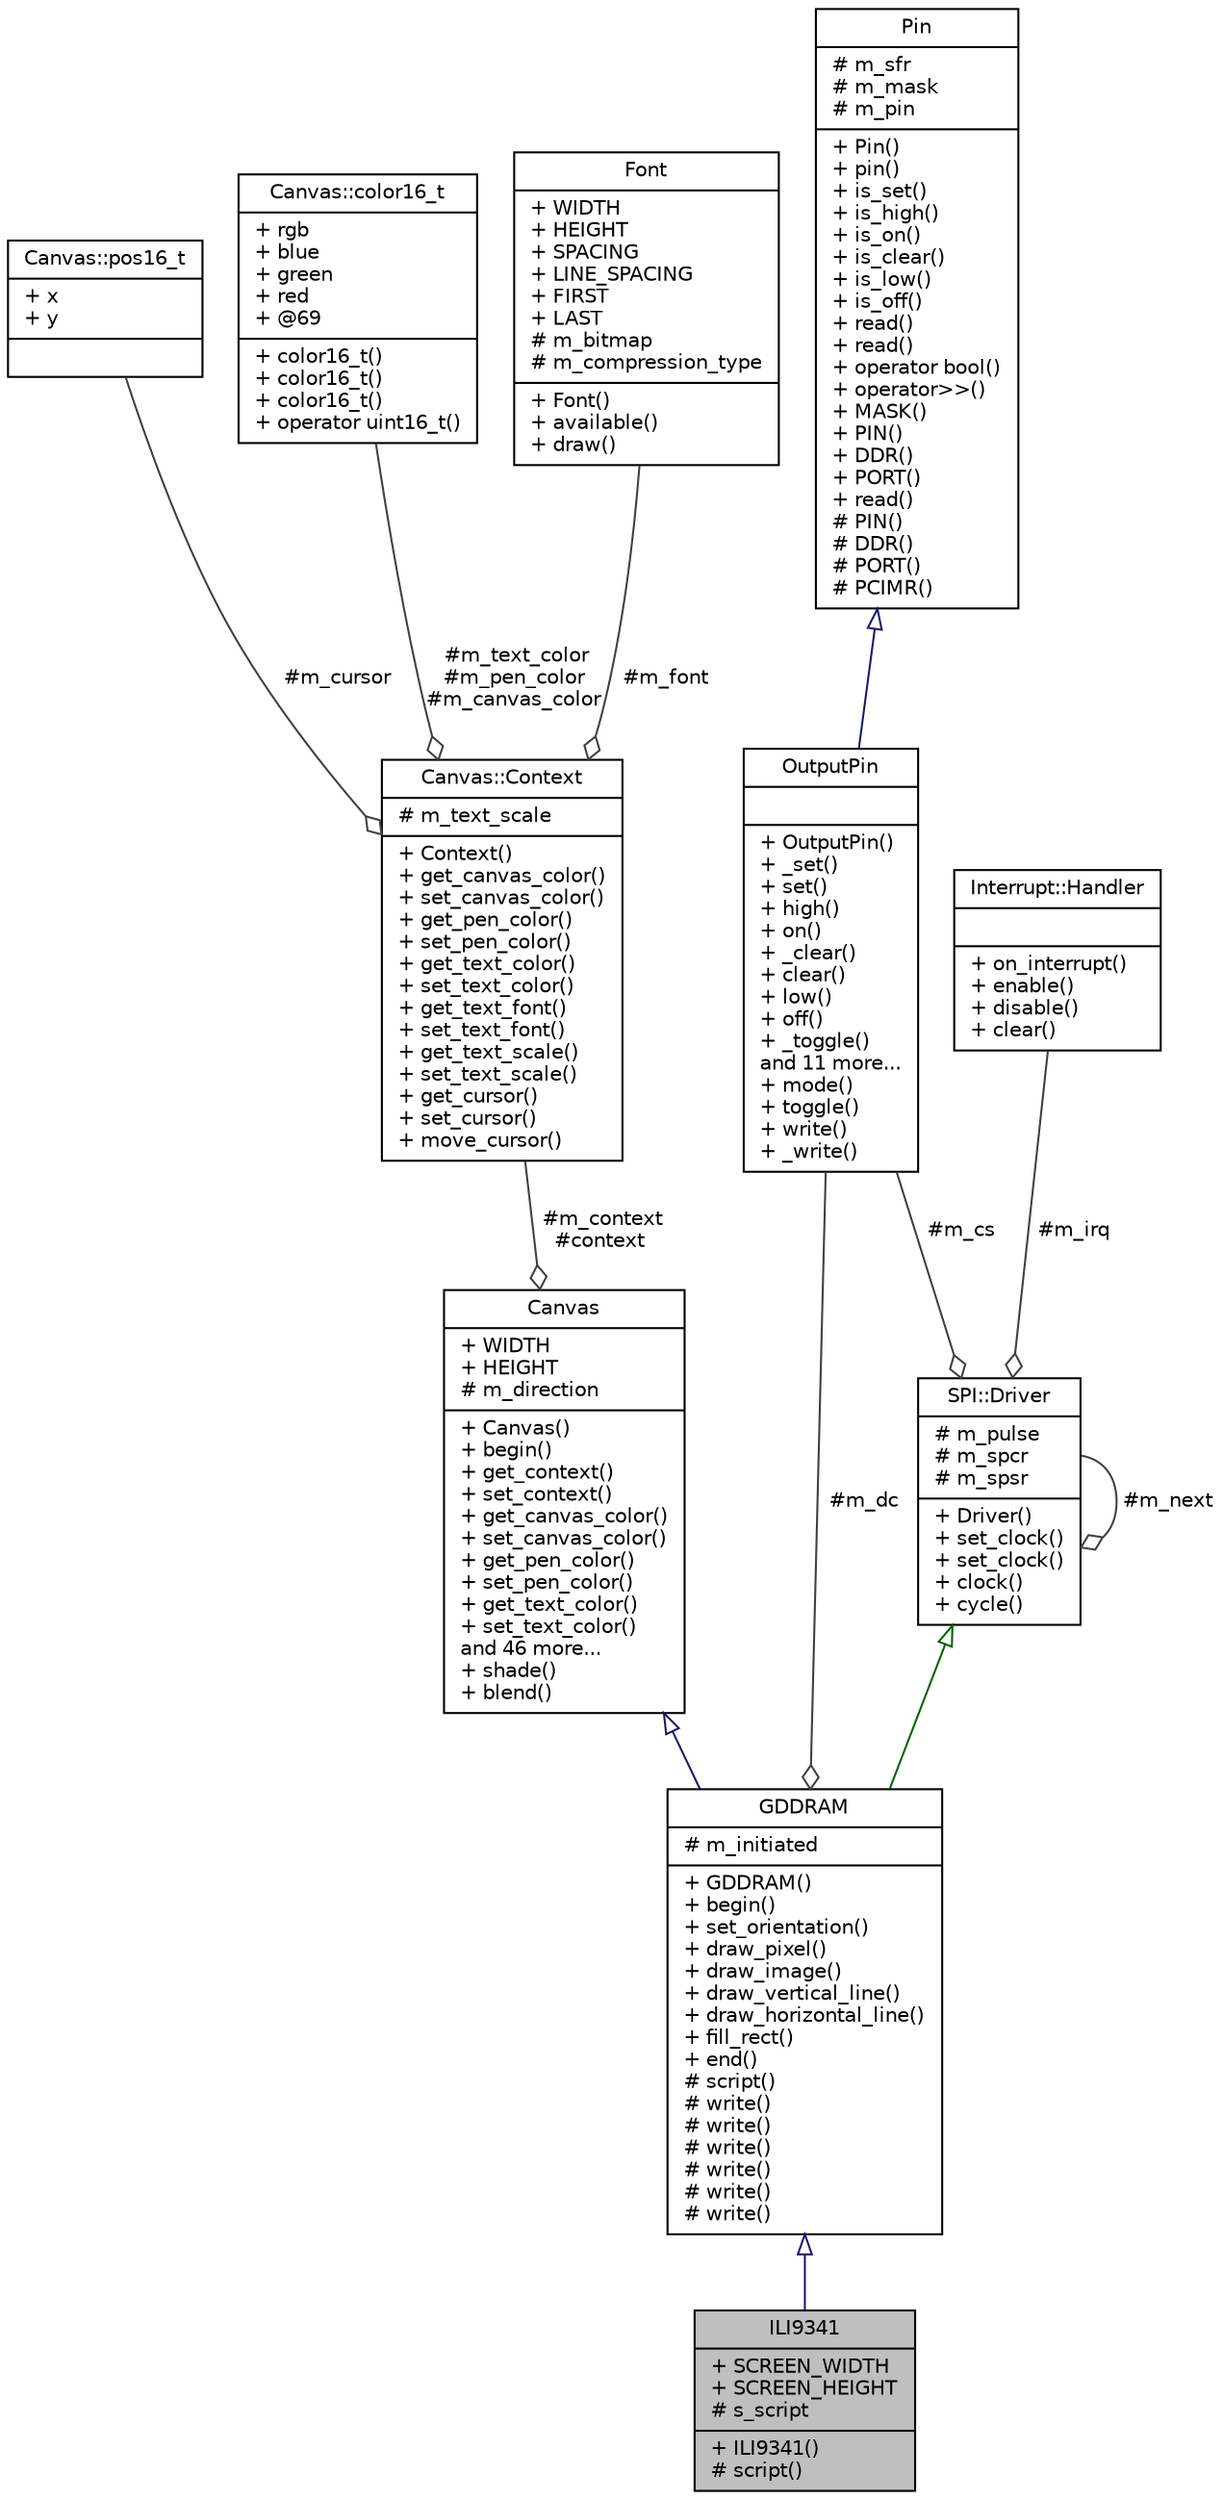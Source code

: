 digraph "ILI9341"
{
  edge [fontname="Helvetica",fontsize="10",labelfontname="Helvetica",labelfontsize="10"];
  node [fontname="Helvetica",fontsize="10",shape=record];
  Node1 [label="{ILI9341\n|+ SCREEN_WIDTH\l+ SCREEN_HEIGHT\l# s_script\l|+ ILI9341()\l# script()\l}",height=0.2,width=0.4,color="black", fillcolor="grey75", style="filled", fontcolor="black"];
  Node2 -> Node1 [dir="back",color="midnightblue",fontsize="10",style="solid",arrowtail="onormal",fontname="Helvetica"];
  Node2 [label="{GDDRAM\n|# m_initiated\l|+ GDDRAM()\l+ begin()\l+ set_orientation()\l+ draw_pixel()\l+ draw_image()\l+ draw_vertical_line()\l+ draw_horizontal_line()\l+ fill_rect()\l+ end()\l# script()\l# write()\l# write()\l# write()\l# write()\l# write()\l# write()\l}",height=0.2,width=0.4,color="black", fillcolor="white", style="filled",URL="$d2/dd7/classGDDRAM.html"];
  Node3 -> Node2 [dir="back",color="midnightblue",fontsize="10",style="solid",arrowtail="onormal",fontname="Helvetica"];
  Node3 [label="{Canvas\n|+ WIDTH\l+ HEIGHT\l# m_direction\l|+ Canvas()\l+ begin()\l+ get_context()\l+ set_context()\l+ get_canvas_color()\l+ set_canvas_color()\l+ get_pen_color()\l+ set_pen_color()\l+ get_text_color()\l+ set_text_color()\land 46 more...\l+ shade()\l+ blend()\l}",height=0.2,width=0.4,color="black", fillcolor="white", style="filled",URL="$d5/d70/classCanvas.html"];
  Node4 -> Node3 [color="grey25",fontsize="10",style="solid",label=" #m_context\n#context" ,arrowhead="odiamond",fontname="Helvetica"];
  Node4 [label="{Canvas::Context\n|# m_text_scale\l|+ Context()\l+ get_canvas_color()\l+ set_canvas_color()\l+ get_pen_color()\l+ set_pen_color()\l+ get_text_color()\l+ set_text_color()\l+ get_text_font()\l+ set_text_font()\l+ get_text_scale()\l+ set_text_scale()\l+ get_cursor()\l+ set_cursor()\l+ move_cursor()\l}",height=0.2,width=0.4,color="black", fillcolor="white", style="filled",URL="$de/d13/classCanvas_1_1Context.html"];
  Node5 -> Node4 [color="grey25",fontsize="10",style="solid",label=" #m_cursor" ,arrowhead="odiamond",fontname="Helvetica"];
  Node5 [label="{Canvas::pos16_t\n|+ x\l+ y\l|}",height=0.2,width=0.4,color="black", fillcolor="white", style="filled",URL="$d1/d31/structCanvas_1_1pos16__t.html"];
  Node6 -> Node4 [color="grey25",fontsize="10",style="solid",label=" #m_text_color\n#m_pen_color\n#m_canvas_color" ,arrowhead="odiamond",fontname="Helvetica"];
  Node6 [label="{Canvas::color16_t\n|+ rgb\l+ blue\l+ green\l+ red\l+ @69\l|+ color16_t()\l+ color16_t()\l+ color16_t()\l+ operator uint16_t()\l}",height=0.2,width=0.4,color="black", fillcolor="white", style="filled",URL="$db/dbe/unionCanvas_1_1color16__t.html"];
  Node7 -> Node4 [color="grey25",fontsize="10",style="solid",label=" #m_font" ,arrowhead="odiamond",fontname="Helvetica"];
  Node7 [label="{Font\n|+ WIDTH\l+ HEIGHT\l+ SPACING\l+ LINE_SPACING\l+ FIRST\l+ LAST\l# m_bitmap\l# m_compression_type\l|+ Font()\l+ available()\l+ draw()\l}",height=0.2,width=0.4,color="black", fillcolor="white", style="filled",URL="$d4/d42/classFont.html"];
  Node8 -> Node2 [dir="back",color="darkgreen",fontsize="10",style="solid",arrowtail="onormal",fontname="Helvetica"];
  Node8 [label="{SPI::Driver\n|# m_pulse\l# m_spcr\l# m_spsr\l|+ Driver()\l+ set_clock()\l+ set_clock()\l+ clock()\l+ cycle()\l}",height=0.2,width=0.4,color="black", fillcolor="white", style="filled",URL="$dc/dd2/classSPI_1_1Driver.html"];
  Node9 -> Node8 [color="grey25",fontsize="10",style="solid",label=" #m_cs" ,arrowhead="odiamond",fontname="Helvetica"];
  Node9 [label="{OutputPin\n||+ OutputPin()\l+ _set()\l+ set()\l+ high()\l+ on()\l+ _clear()\l+ clear()\l+ low()\l+ off()\l+ _toggle()\land 11 more...\l+ mode()\l+ toggle()\l+ write()\l+ _write()\l}",height=0.2,width=0.4,color="black", fillcolor="white", style="filled",URL="$d2/d86/classOutputPin.html"];
  Node10 -> Node9 [dir="back",color="midnightblue",fontsize="10",style="solid",arrowtail="onormal",fontname="Helvetica"];
  Node10 [label="{Pin\n|# m_sfr\l# m_mask\l# m_pin\l|+ Pin()\l+ pin()\l+ is_set()\l+ is_high()\l+ is_on()\l+ is_clear()\l+ is_low()\l+ is_off()\l+ read()\l+ read()\l+ operator bool()\l+ operator\>\>()\l+ MASK()\l+ PIN()\l+ DDR()\l+ PORT()\l+ read()\l# PIN()\l# DDR()\l# PORT()\l# PCIMR()\l}",height=0.2,width=0.4,color="black", fillcolor="white", style="filled",URL="$da/da0/classPin.html"];
  Node8 -> Node8 [color="grey25",fontsize="10",style="solid",label=" #m_next" ,arrowhead="odiamond",fontname="Helvetica"];
  Node11 -> Node8 [color="grey25",fontsize="10",style="solid",label=" #m_irq" ,arrowhead="odiamond",fontname="Helvetica"];
  Node11 [label="{Interrupt::Handler\n||+ on_interrupt()\l+ enable()\l+ disable()\l+ clear()\l}",height=0.2,width=0.4,color="black", fillcolor="white", style="filled",URL="$d9/df8/classInterrupt_1_1Handler.html"];
  Node9 -> Node2 [color="grey25",fontsize="10",style="solid",label=" #m_dc" ,arrowhead="odiamond",fontname="Helvetica"];
}

